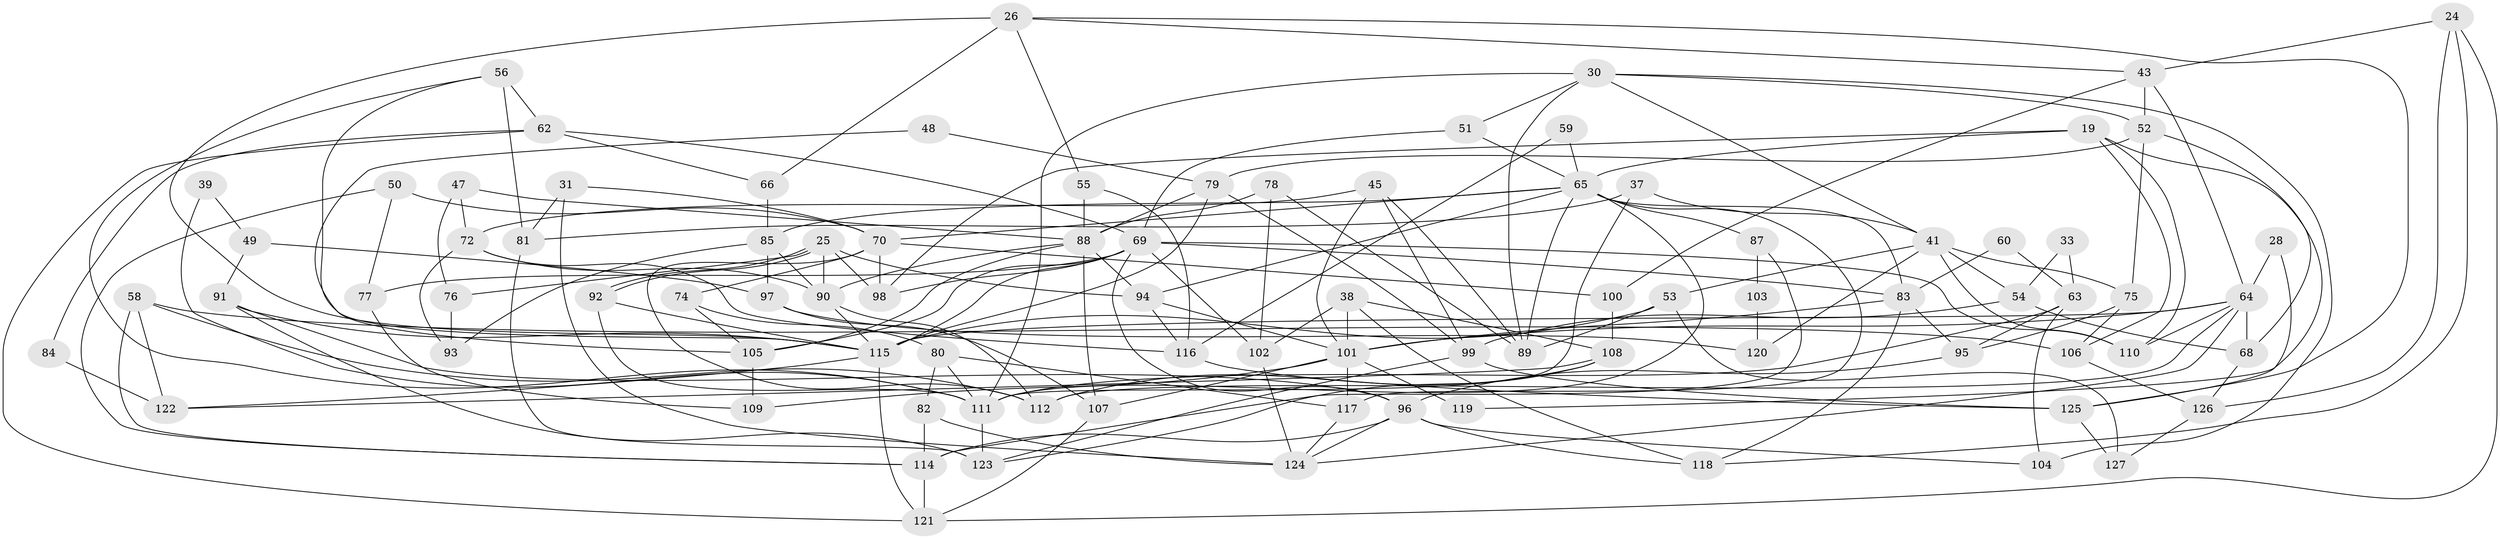 // original degree distribution, {4: 0.2992125984251969, 8: 0.015748031496062992, 3: 0.28346456692913385, 5: 0.1889763779527559, 2: 0.11023622047244094, 9: 0.007874015748031496, 7: 0.023622047244094488, 6: 0.07086614173228346}
// Generated by graph-tools (version 1.1) at 2025/55/03/04/25 21:55:01]
// undirected, 88 vertices, 196 edges
graph export_dot {
graph [start="1"]
  node [color=gray90,style=filled];
  19;
  24;
  25;
  26 [super="+8"];
  28;
  30;
  31;
  33;
  37;
  38;
  39;
  41;
  43 [super="+4"];
  45;
  47;
  48;
  49;
  50;
  51;
  52;
  53;
  54 [super="+15"];
  55;
  56;
  58;
  59;
  60;
  62 [super="+20"];
  63;
  64 [super="+14+21+36"];
  65 [super="+2+61+46"];
  66;
  68;
  69 [super="+22"];
  70 [super="+1+40"];
  72 [super="+12+18"];
  74;
  75;
  76;
  77;
  78;
  79;
  80;
  81;
  82;
  83 [super="+29"];
  84 [super="+3"];
  85;
  87;
  88 [super="+42"];
  89 [super="+57"];
  90 [super="+73"];
  91;
  92;
  93;
  94 [super="+34+71"];
  95;
  96 [super="+67"];
  97;
  98 [super="+17"];
  99;
  100;
  101 [super="+35+44"];
  102;
  103;
  104 [super="+86"];
  105;
  106;
  107;
  108;
  109;
  110;
  111 [super="+16"];
  112;
  114;
  115 [super="+11+113"];
  116;
  117;
  118;
  119;
  120;
  121;
  122;
  123;
  124 [super="+6+23"];
  125;
  126;
  127;
  19 -- 110;
  19 -- 106;
  19 -- 119;
  19 -- 98;
  19 -- 65;
  24 -- 121;
  24 -- 118;
  24 -- 126;
  24 -- 43;
  25 -- 92;
  25 -- 92;
  25 -- 76;
  25 -- 98 [weight=2];
  25 -- 90;
  25 -- 94;
  26 -- 125;
  26 -- 43;
  26 -- 66;
  26 -- 55;
  26 -- 115;
  28 -- 125;
  28 -- 64;
  30 -- 111;
  30 -- 52;
  30 -- 41;
  30 -- 51;
  30 -- 89 [weight=2];
  30 -- 104 [weight=2];
  31 -- 81;
  31 -- 70;
  31 -- 124;
  33 -- 54;
  33 -- 63;
  37 -- 81;
  37 -- 41;
  37 -- 111;
  38 -- 102;
  38 -- 101 [weight=2];
  38 -- 108;
  38 -- 118;
  39 -- 111;
  39 -- 49;
  41 -- 53;
  41 -- 75;
  41 -- 110;
  41 -- 120;
  41 -- 54;
  43 -- 52 [weight=2];
  43 -- 100;
  43 -- 64;
  45 -- 72;
  45 -- 99;
  45 -- 101;
  45 -- 89;
  47 -- 88;
  47 -- 76;
  47 -- 72;
  48 -- 105;
  48 -- 79;
  49 -- 91;
  49 -- 97;
  50 -- 114;
  50 -- 77;
  50 -- 70;
  51 -- 65;
  51 -- 69;
  52 -- 75;
  52 -- 68;
  52 -- 79;
  53 -- 127;
  53 -- 89;
  53 -- 115;
  54 -- 99 [weight=2];
  54 -- 68;
  55 -- 116;
  55 -- 88;
  56 -- 62 [weight=2];
  56 -- 81;
  56 -- 111;
  56 -- 115;
  58 -- 106;
  58 -- 122;
  58 -- 112;
  58 -- 114;
  59 -- 116;
  59 -- 65;
  60 -- 63;
  60 -- 83;
  62 -- 66;
  62 -- 121;
  62 -- 84;
  62 -- 69;
  63 -- 95;
  63 -- 104;
  63 -- 111;
  64 -- 124;
  64 -- 115 [weight=3];
  64 -- 68;
  64 -- 112 [weight=2];
  64 -- 110;
  64 -- 101;
  65 -- 89;
  65 -- 111;
  65 -- 83 [weight=2];
  65 -- 85 [weight=2];
  65 -- 87;
  65 -- 70;
  65 -- 117;
  65 -- 94 [weight=2];
  66 -- 85;
  68 -- 126;
  69 -- 110;
  69 -- 96;
  69 -- 98;
  69 -- 102;
  69 -- 105;
  69 -- 77;
  69 -- 83 [weight=2];
  69 -- 115;
  70 -- 100;
  70 -- 112;
  70 -- 98 [weight=2];
  70 -- 74;
  72 -- 90;
  72 -- 93;
  72 -- 116;
  74 -- 80;
  74 -- 105;
  75 -- 106;
  75 -- 95;
  76 -- 93;
  77 -- 109;
  78 -- 89;
  78 -- 102;
  78 -- 88;
  79 -- 99;
  79 -- 88;
  79 -- 115;
  80 -- 111;
  80 -- 117;
  80 -- 82;
  81 -- 123;
  82 -- 114;
  82 -- 124;
  83 -- 101 [weight=2];
  83 -- 118;
  83 -- 95;
  84 -- 122 [weight=2];
  85 -- 90 [weight=2];
  85 -- 93;
  85 -- 97;
  87 -- 114;
  87 -- 103;
  88 -- 105;
  88 -- 90;
  88 -- 107;
  88 -- 94;
  90 -- 112;
  90 -- 115;
  91 -- 123;
  91 -- 96;
  91 -- 115;
  92 -- 111;
  92 -- 115;
  94 -- 116;
  94 -- 101 [weight=2];
  95 -- 96;
  96 -- 114;
  96 -- 118;
  96 -- 104;
  96 -- 124;
  97 -- 107;
  97 -- 120;
  99 -- 123;
  99 -- 125;
  100 -- 108;
  101 -- 109;
  101 -- 117;
  101 -- 119;
  101 -- 107;
  102 -- 124;
  103 -- 120;
  105 -- 109;
  106 -- 126;
  107 -- 121;
  108 -- 112;
  108 -- 122;
  108 -- 123;
  111 -- 123;
  114 -- 121;
  115 -- 122;
  115 -- 121;
  116 -- 125;
  117 -- 124;
  125 -- 127;
  126 -- 127;
}
